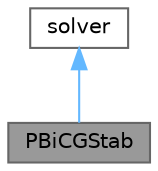 digraph "PBiCGStab"
{
 // LATEX_PDF_SIZE
  bgcolor="transparent";
  edge [fontname=Helvetica,fontsize=10,labelfontname=Helvetica,labelfontsize=10];
  node [fontname=Helvetica,fontsize=10,shape=box,height=0.2,width=0.4];
  Node1 [id="Node000001",label="PBiCGStab",height=0.2,width=0.4,color="gray40", fillcolor="grey60", style="filled", fontcolor="black",tooltip="Preconditioned bi-conjugate gradient stabilized solver for asymmetric lduMatrices using a run-time se..."];
  Node2 -> Node1 [id="edge1_Node000001_Node000002",dir="back",color="steelblue1",style="solid",tooltip=" "];
  Node2 [id="Node000002",label="solver",height=0.2,width=0.4,color="gray40", fillcolor="white", style="filled",URL="$classFoam_1_1lduMatrix_1_1solver.html",tooltip=" "];
}
